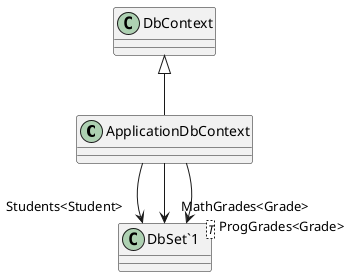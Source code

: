 @startuml
class ApplicationDbContext {
}
class "DbSet`1"<T> {
}
DbContext <|-- ApplicationDbContext
ApplicationDbContext --> "Students<Student>" "DbSet`1"
ApplicationDbContext --> "MathGrades<Grade>" "DbSet`1"
ApplicationDbContext --> "ProgGrades<Grade>" "DbSet`1"
@enduml
